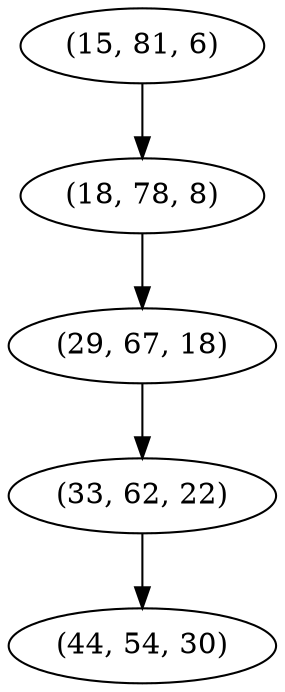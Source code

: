 digraph tree {
    "(15, 81, 6)";
    "(18, 78, 8)";
    "(29, 67, 18)";
    "(33, 62, 22)";
    "(44, 54, 30)";
    "(15, 81, 6)" -> "(18, 78, 8)";
    "(18, 78, 8)" -> "(29, 67, 18)";
    "(29, 67, 18)" -> "(33, 62, 22)";
    "(33, 62, 22)" -> "(44, 54, 30)";
}
